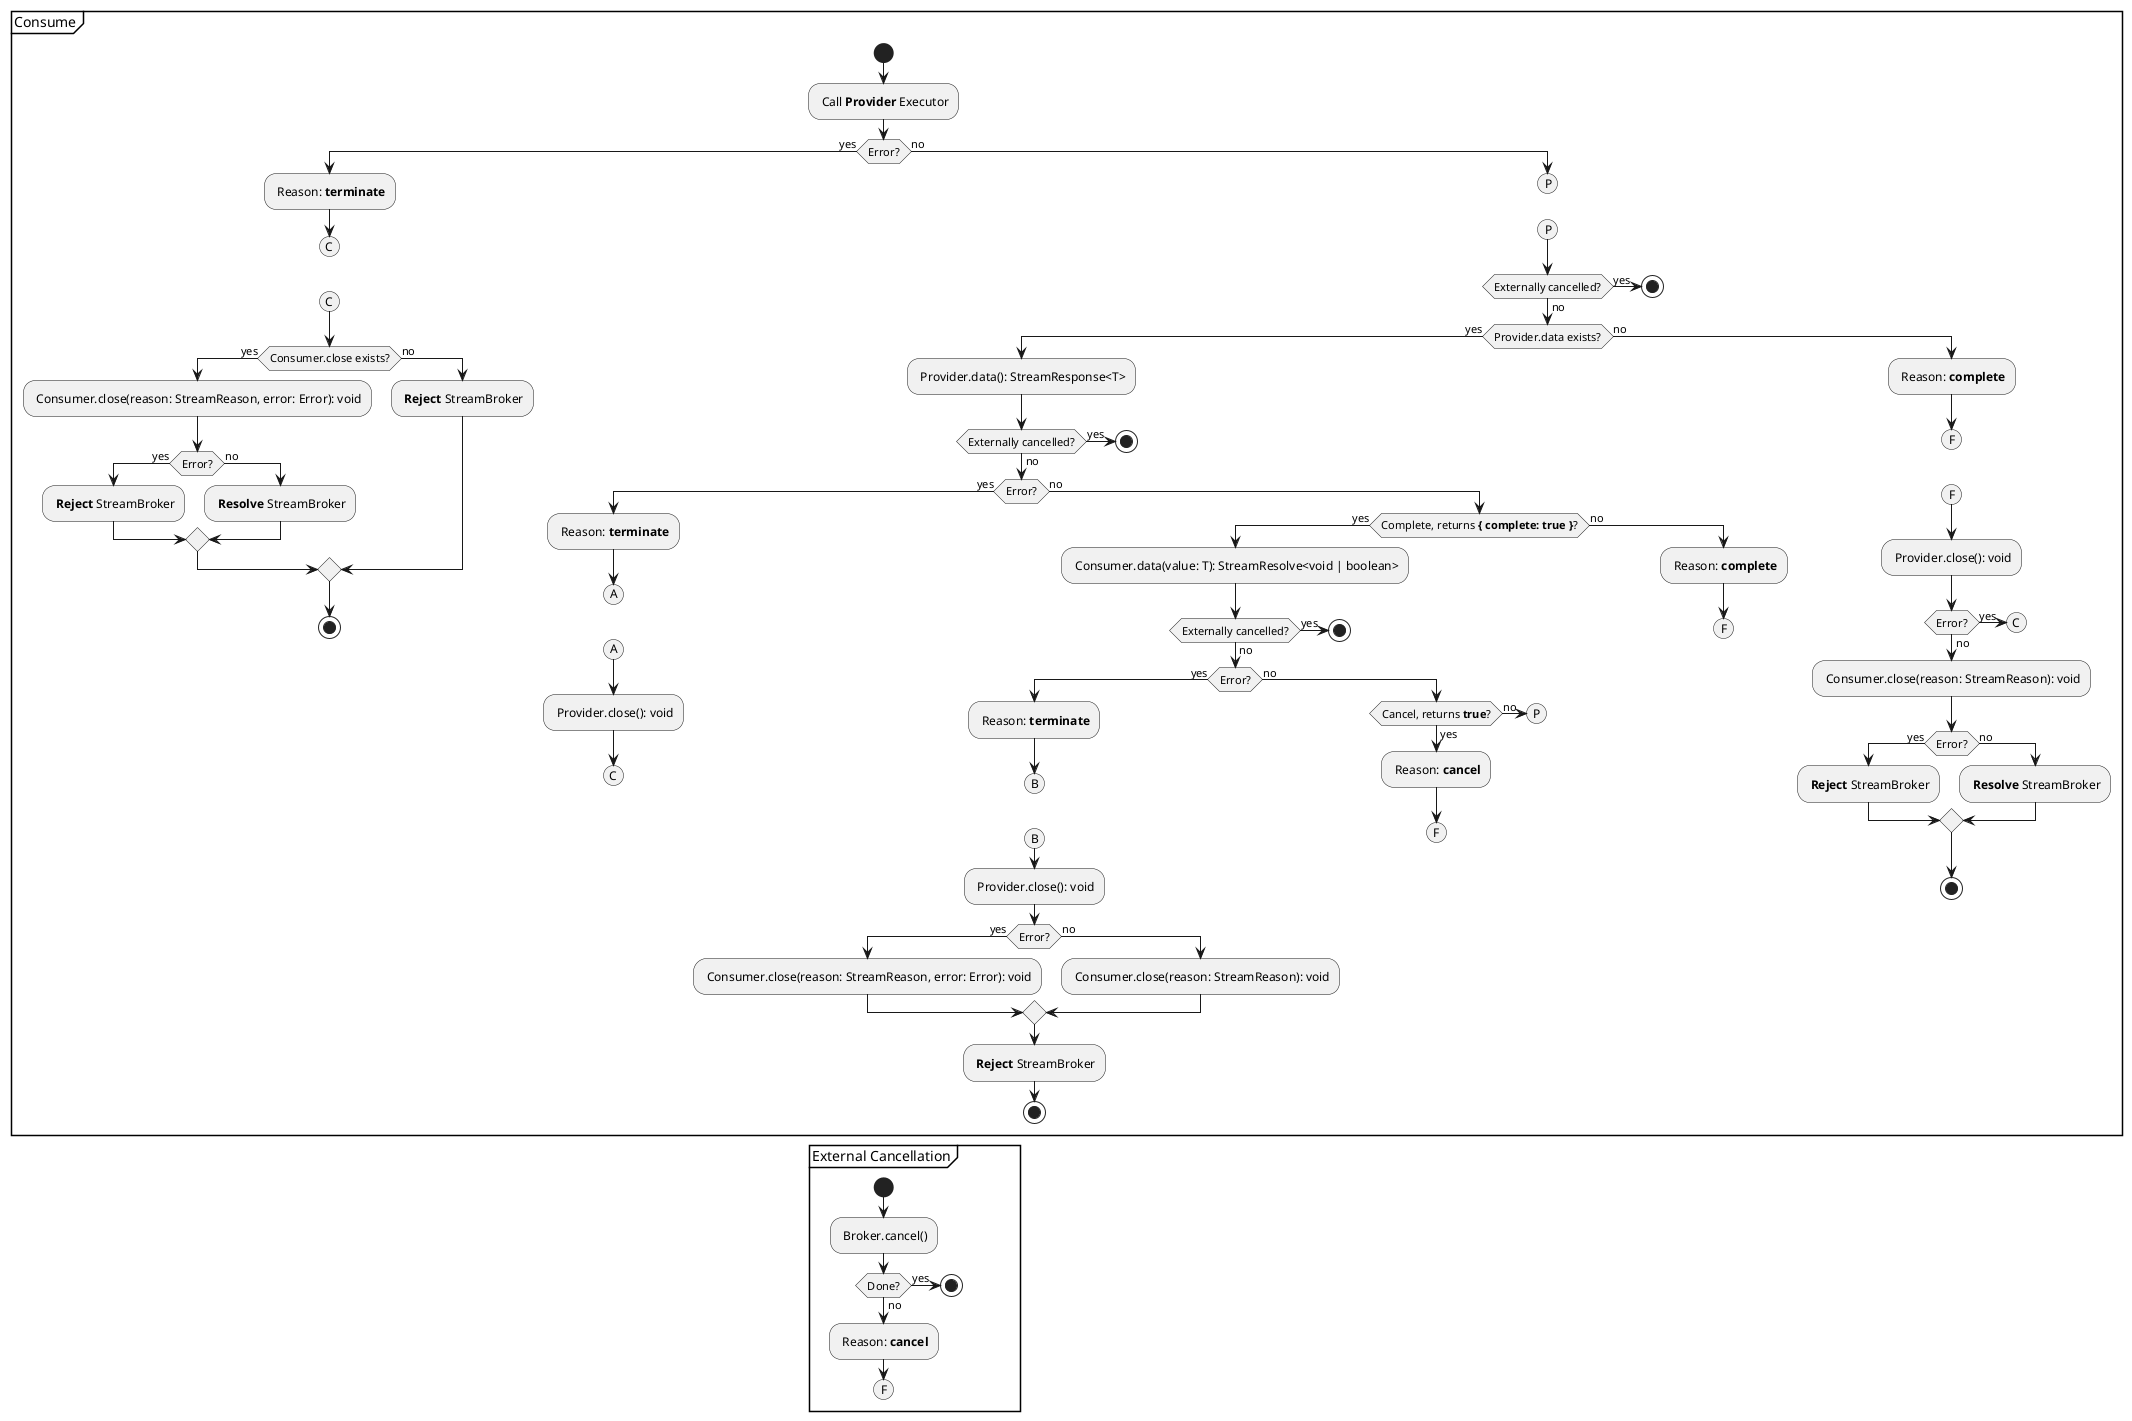 @startuml consume

partition Consume {
  start
  : Call **Provider** Executor;
  if (Error?) then (yes)
    : Reason: **terminate**;
    (C)
    detach
    ' Capture
    (C)
    if (Consumer.close exists?) then (yes)
      : Consumer.close(reason: StreamReason, error: Error): void;
      if (Error?) then (yes)
        : **Reject** StreamBroker;
      else (no)
        : **Resolve** StreamBroker;
      endif
    else (no)
      : **Reject** StreamBroker;
    endif
    stop
    ' / Capture
  else (no)
    (P)
    detach
    ' Process
    (P)
    if (Externally cancelled?) then (yes)
      stop
    else (no)
      if (Provider.data exists?) then (yes)
        : Provider.data(): StreamResponse<T>;
        if (Externally cancelled?) then (yes)
          stop
        else (no)
          if (Error?) then (yes)
            : Reason: **terminate**;
            (A)
            detach
            ' Provider Termination
            (A)
            : Provider.close(): void;
            (C)
            detach
            ' / Provider Termination
          else (no)
            if (Complete, returns **{ complete: true }**?) then (yes)
              : Consumer.data(value: T): StreamResolve<void | boolean>;
              if (Externally cancelled?) then (yes)
                stop
              else (no)
                if (Error?) then (yes)
                  : Reason: **terminate**;
                  (B)
                  detach
                  ' Consumer Termination
                  (B)
                  : Provider.close(): void;
                  if (Error?) then (yes)
                    : Consumer.close(reason: StreamReason, error: Error): void;
                  else (no)
                    : Consumer.close(reason: StreamReason): void;
                  endif
                  : **Reject** StreamBroker;
                  stop
                  ' / Consumer Termination
                else (no)
                  if (Cancel, returns **true**?) then (yes)
                    : Reason: **cancel**;
                    (F)
                    detach
                  else (no)
                    (P)
                    detach
                  endif
                endif
              endif
            else (no)
              : Reason: **complete**;
              (F)
              detach
            endif
          endif
        endif
      else (no)
        : Reason: **complete**;
        (F)
        detach
        ' Finalization
        (F)
        : Provider.close(): void;
        if (Error?) then (yes)
          (C)
        else (no)
          : Consumer.close(reason: StreamReason): void;
          if (Error?) then (yes)
            : **Reject** StreamBroker;
          else (no)
            : **Resolve** StreamBroker;
          endif
        endif
        stop
        ' / Finalization
      endif
    endif
    ' / Process
  endif
}

partition "External Cancellation" {
  start
  : Broker.cancel();
  if (Done?) then (yes)
    stop
  else (no)
    : Reason: **cancel**;
    (F)
    detach
  endif
}

@enduml